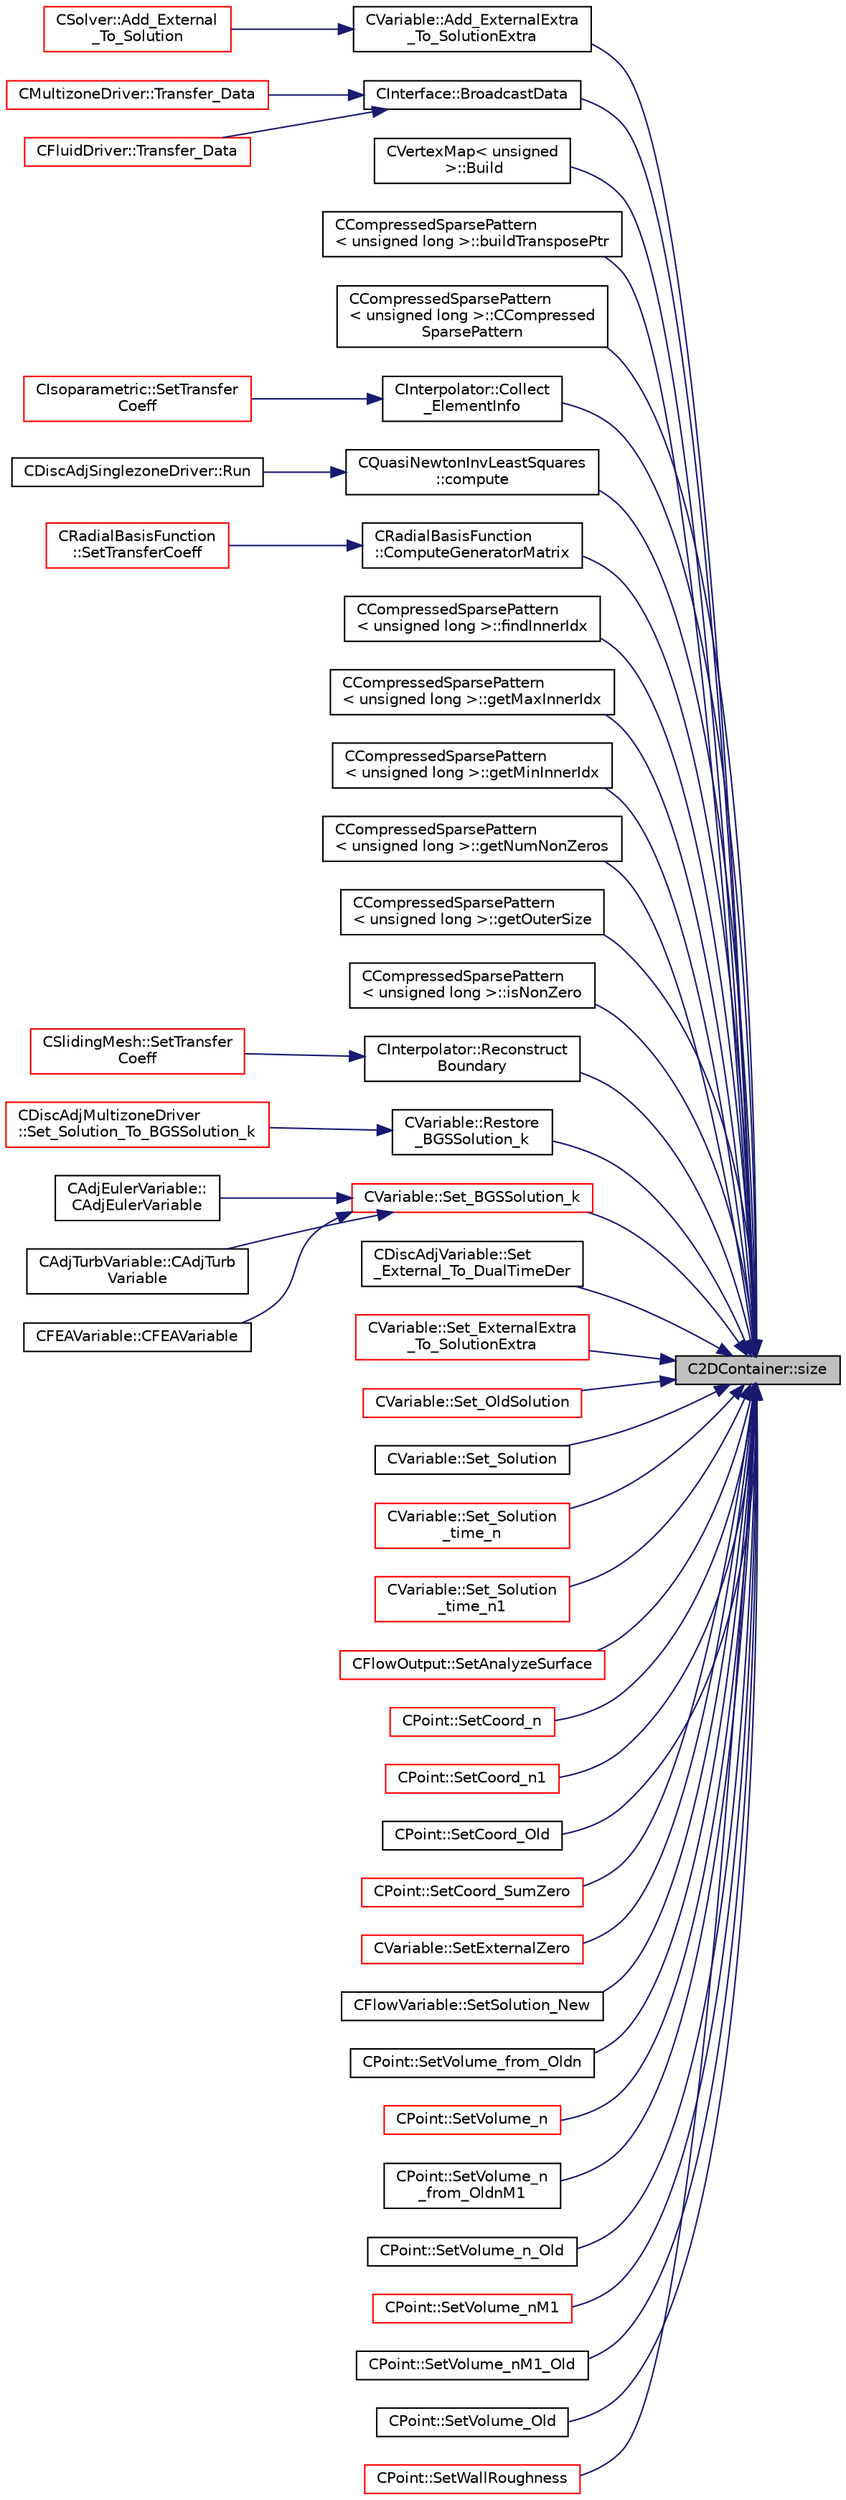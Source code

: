 digraph "C2DContainer::size"
{
 // LATEX_PDF_SIZE
  edge [fontname="Helvetica",fontsize="10",labelfontname="Helvetica",labelfontsize="10"];
  node [fontname="Helvetica",fontsize="10",shape=record];
  rankdir="RL";
  Node1 [label="C2DContainer::size",height=0.2,width=0.4,color="black", fillcolor="grey75", style="filled", fontcolor="black",tooltip=" "];
  Node1 -> Node2 [dir="back",color="midnightblue",fontsize="10",style="solid",fontname="Helvetica"];
  Node2 [label="CVariable::Add_ExternalExtra\l_To_SolutionExtra",height=0.2,width=0.4,color="black", fillcolor="white", style="filled",URL="$classCVariable.html#a763268a9c4a2e25b871117743251463c",tooltip="Add the external contribution to the solution for the extra adjoint solutions."];
  Node2 -> Node3 [dir="back",color="midnightblue",fontsize="10",style="solid",fontname="Helvetica"];
  Node3 [label="CSolver::Add_External\l_To_Solution",height=0.2,width=0.4,color="red", fillcolor="white", style="filled",URL="$classCSolver.html#a0ece4e9ec78dcbcb3b9d980f01f7b17c",tooltip="Add External to Solution vector."];
  Node1 -> Node9 [dir="back",color="midnightblue",fontsize="10",style="solid",fontname="Helvetica"];
  Node9 [label="CInterface::BroadcastData",height=0.2,width=0.4,color="black", fillcolor="white", style="filled",URL="$classCInterface.html#ae96b2c6b2dda67461705d7ef160c289d",tooltip="Interpolate data and broadcast it into all processors, for nonmatching meshes."];
  Node9 -> Node10 [dir="back",color="midnightblue",fontsize="10",style="solid",fontname="Helvetica"];
  Node10 [label="CMultizoneDriver::Transfer_Data",height=0.2,width=0.4,color="red", fillcolor="white", style="filled",URL="$classCMultizoneDriver.html#aa4bdb7a03c7138edb5e7cf17551b9d03",tooltip="Routine to provide all the desired physical transfers between the different zones during one iteratio..."];
  Node9 -> Node18 [dir="back",color="midnightblue",fontsize="10",style="solid",fontname="Helvetica"];
  Node18 [label="CFluidDriver::Transfer_Data",height=0.2,width=0.4,color="red", fillcolor="white", style="filled",URL="$classCFluidDriver.html#aac13682ac93cce7064382c8974417632",tooltip="Transfer data among different zones (multiple zone)."];
  Node1 -> Node21 [dir="back",color="midnightblue",fontsize="10",style="solid",fontname="Helvetica"];
  Node21 [label="CVertexMap\< unsigned\l \>::Build",height=0.2,width=0.4,color="black", fillcolor="white", style="filled",URL="$classCVertexMap.html#adaaf69514da251457a61c66bee0b0fdc",tooltip="Build the point to vertex map."];
  Node1 -> Node22 [dir="back",color="midnightblue",fontsize="10",style="solid",fontname="Helvetica"];
  Node22 [label="CCompressedSparsePattern\l\< unsigned long \>::buildTransposePtr",height=0.2,width=0.4,color="black", fillcolor="white", style="filled",URL="$classCCompressedSparsePattern.html#aeda12f12ffb4d5161ec075c63c0f9042",tooltip="Build a list of pointers to the transpose entries of the pattern, requires symmetry."];
  Node1 -> Node23 [dir="back",color="midnightblue",fontsize="10",style="solid",fontname="Helvetica"];
  Node23 [label="CCompressedSparsePattern\l\< unsigned long \>::CCompressed\lSparsePattern",height=0.2,width=0.4,color="black", fillcolor="white", style="filled",URL="$classCCompressedSparsePattern.html#a7239778e4a603e28ccb2f426a565c20d",tooltip="Construct from rvalue refs."];
  Node1 -> Node24 [dir="back",color="midnightblue",fontsize="10",style="solid",fontname="Helvetica"];
  Node24 [label="CInterpolator::Collect\l_ElementInfo",height=0.2,width=0.4,color="black", fillcolor="white", style="filled",URL="$classCInterpolator.html#a4819e25dda8cd39779103d2355dacf2d",tooltip="Collect all donor elements in an interface pair."];
  Node24 -> Node25 [dir="back",color="midnightblue",fontsize="10",style="solid",fontname="Helvetica"];
  Node25 [label="CIsoparametric::SetTransfer\lCoeff",height=0.2,width=0.4,color="red", fillcolor="white", style="filled",URL="$classCIsoparametric.html#a49aa2bab50cc3150fd09d95710bfbf05",tooltip="Set up transfer matrix defining relation between two meshes."];
  Node1 -> Node27 [dir="back",color="midnightblue",fontsize="10",style="solid",fontname="Helvetica"];
  Node27 [label="CQuasiNewtonInvLeastSquares\l::compute",height=0.2,width=0.4,color="black", fillcolor="white", style="filled",URL="$classCQuasiNewtonInvLeastSquares.html#a9cf36fbf61ace586d66282fca6cb8659",tooltip="Compute and return a new approximation."];
  Node27 -> Node28 [dir="back",color="midnightblue",fontsize="10",style="solid",fontname="Helvetica"];
  Node28 [label="CDiscAdjSinglezoneDriver::Run",height=0.2,width=0.4,color="black", fillcolor="white", style="filled",URL="$classCDiscAdjSinglezoneDriver.html#a8f953f7bd46ee86ade056068e5eb2419",tooltip="Run a single iteration of the discrete adjoint solver with a single zone."];
  Node1 -> Node29 [dir="back",color="midnightblue",fontsize="10",style="solid",fontname="Helvetica"];
  Node29 [label="CRadialBasisFunction\l::ComputeGeneratorMatrix",height=0.2,width=0.4,color="black", fillcolor="white", style="filled",URL="$classCRadialBasisFunction.html#a2af4b57e0f1738a776fdcdcf1be79bf9",tooltip="Compute the RBF \"generator\" matrix with or without polynomial terms."];
  Node29 -> Node30 [dir="back",color="midnightblue",fontsize="10",style="solid",fontname="Helvetica"];
  Node30 [label="CRadialBasisFunction\l::SetTransferCoeff",height=0.2,width=0.4,color="red", fillcolor="white", style="filled",URL="$classCRadialBasisFunction.html#a844247f08e8b5e91bbe6e08dd3830fea",tooltip="Set up transfer matrix defining relation between two meshes."];
  Node1 -> Node32 [dir="back",color="midnightblue",fontsize="10",style="solid",fontname="Helvetica"];
  Node32 [label="CCompressedSparsePattern\l\< unsigned long \>::findInnerIdx",height=0.2,width=0.4,color="black", fillcolor="white", style="filled",URL="$classCCompressedSparsePattern.html#a9c10bdb2c025b6d23fe71497593c638e",tooltip=" "];
  Node1 -> Node33 [dir="back",color="midnightblue",fontsize="10",style="solid",fontname="Helvetica"];
  Node33 [label="CCompressedSparsePattern\l\< unsigned long \>::getMaxInnerIdx",height=0.2,width=0.4,color="black", fillcolor="white", style="filled",URL="$classCCompressedSparsePattern.html#a61ba6459b64fdb9b129ee4e39a71883c",tooltip=" "];
  Node1 -> Node34 [dir="back",color="midnightblue",fontsize="10",style="solid",fontname="Helvetica"];
  Node34 [label="CCompressedSparsePattern\l\< unsigned long \>::getMinInnerIdx",height=0.2,width=0.4,color="black", fillcolor="white", style="filled",URL="$classCCompressedSparsePattern.html#ac128304339cee52b5d50535c416e0907",tooltip=" "];
  Node1 -> Node35 [dir="back",color="midnightblue",fontsize="10",style="solid",fontname="Helvetica"];
  Node35 [label="CCompressedSparsePattern\l\< unsigned long \>::getNumNonZeros",height=0.2,width=0.4,color="black", fillcolor="white", style="filled",URL="$classCCompressedSparsePattern.html#abbca9e2c2e9f3d3f568772f9edf0c0aa",tooltip=" "];
  Node1 -> Node36 [dir="back",color="midnightblue",fontsize="10",style="solid",fontname="Helvetica"];
  Node36 [label="CCompressedSparsePattern\l\< unsigned long \>::getOuterSize",height=0.2,width=0.4,color="black", fillcolor="white", style="filled",URL="$classCCompressedSparsePattern.html#a4de286153b0c181571a5c6177ee65bdf",tooltip=" "];
  Node1 -> Node37 [dir="back",color="midnightblue",fontsize="10",style="solid",fontname="Helvetica"];
  Node37 [label="CCompressedSparsePattern\l\< unsigned long \>::isNonZero",height=0.2,width=0.4,color="black", fillcolor="white", style="filled",URL="$classCCompressedSparsePattern.html#aad301edf20330aa7f4380d33e0a86e45",tooltip=" "];
  Node1 -> Node38 [dir="back",color="midnightblue",fontsize="10",style="solid",fontname="Helvetica"];
  Node38 [label="CInterpolator::Reconstruct\lBoundary",height=0.2,width=0.4,color="black", fillcolor="white", style="filled",URL="$classCInterpolator.html#a0e540fa087c1e38014304821955de9e3",tooltip="Reconstruct the boundary connectivity from parallel partitioning and broadcasts it to all threads."];
  Node38 -> Node39 [dir="back",color="midnightblue",fontsize="10",style="solid",fontname="Helvetica"];
  Node39 [label="CSlidingMesh::SetTransfer\lCoeff",height=0.2,width=0.4,color="red", fillcolor="white", style="filled",URL="$classCSlidingMesh.html#aec570f613665a8457a9f092e62ac62de",tooltip="Set up transfer matrix defining relation between two meshes."];
  Node1 -> Node41 [dir="back",color="midnightblue",fontsize="10",style="solid",fontname="Helvetica"];
  Node41 [label="CVariable::Restore\l_BGSSolution_k",height=0.2,width=0.4,color="black", fillcolor="white", style="filled",URL="$classCVariable.html#a042bec6e97bf376a7c7b0dccf25418f4",tooltip="Restore the previous BGS subiteration to solution."];
  Node41 -> Node42 [dir="back",color="midnightblue",fontsize="10",style="solid",fontname="Helvetica"];
  Node42 [label="CDiscAdjMultizoneDriver\l::Set_Solution_To_BGSSolution_k",height=0.2,width=0.4,color="red", fillcolor="white", style="filled",URL="$classCDiscAdjMultizoneDriver.html#a34a0cbc7038b9cf16d5aeab16c4c06f0",tooltip="Puts BGSSolution_k back into Solution."];
  Node1 -> Node43 [dir="back",color="midnightblue",fontsize="10",style="solid",fontname="Helvetica"];
  Node43 [label="CVariable::Set_BGSSolution_k",height=0.2,width=0.4,color="red", fillcolor="white", style="filled",URL="$classCVariable.html#aa47456564bac33106a460be201d4c843",tooltip="Set the value of the solution in the previous BGS subiteration."];
  Node43 -> Node44 [dir="back",color="midnightblue",fontsize="10",style="solid",fontname="Helvetica"];
  Node44 [label="CAdjEulerVariable::\lCAdjEulerVariable",height=0.2,width=0.4,color="black", fillcolor="white", style="filled",URL="$classCAdjEulerVariable.html#afb9c76a9feea451fef96ccc73a39f88e",tooltip="Constructor of the class."];
  Node43 -> Node45 [dir="back",color="midnightblue",fontsize="10",style="solid",fontname="Helvetica"];
  Node45 [label="CAdjTurbVariable::CAdjTurb\lVariable",height=0.2,width=0.4,color="black", fillcolor="white", style="filled",URL="$classCAdjTurbVariable.html#a8cf6df17d5bface41386f14c77e56b7a",tooltip="Constructor of the class."];
  Node43 -> Node46 [dir="back",color="midnightblue",fontsize="10",style="solid",fontname="Helvetica"];
  Node46 [label="CFEAVariable::CFEAVariable",height=0.2,width=0.4,color="black", fillcolor="white", style="filled",URL="$classCFEAVariable.html#af903380be6b3b699751e694d896af2c1",tooltip="Constructor of the class."];
  Node1 -> Node51 [dir="back",color="midnightblue",fontsize="10",style="solid",fontname="Helvetica"];
  Node51 [label="CDiscAdjVariable::Set\l_External_To_DualTimeDer",height=0.2,width=0.4,color="black", fillcolor="white", style="filled",URL="$classCDiscAdjVariable.html#a94654d0f281145d2c7b7f4bd92539559",tooltip="Set Dual-time derivative contributions to the external."];
  Node1 -> Node52 [dir="back",color="midnightblue",fontsize="10",style="solid",fontname="Helvetica"];
  Node52 [label="CVariable::Set_ExternalExtra\l_To_SolutionExtra",height=0.2,width=0.4,color="red", fillcolor="white", style="filled",URL="$classCVariable.html#addd0ef0cc73ab69f41efe3218c384dbf",tooltip="Store the adjoint solution of the extra adjoint into the external container."];
  Node1 -> Node55 [dir="back",color="midnightblue",fontsize="10",style="solid",fontname="Helvetica"];
  Node55 [label="CVariable::Set_OldSolution",height=0.2,width=0.4,color="red", fillcolor="white", style="filled",URL="$classCVariable.html#af7ab5687fab17a8840ebcbf1f1927634",tooltip="Set old variables to the value of the current variables."];
  Node1 -> Node65 [dir="back",color="midnightblue",fontsize="10",style="solid",fontname="Helvetica"];
  Node65 [label="CVariable::Set_Solution",height=0.2,width=0.4,color="black", fillcolor="white", style="filled",URL="$classCVariable.html#abb81e2db3fb884dc4898e7652107a6f3",tooltip="Set variables to the value of the old variables."];
  Node1 -> Node66 [dir="back",color="midnightblue",fontsize="10",style="solid",fontname="Helvetica"];
  Node66 [label="CVariable::Set_Solution\l_time_n",height=0.2,width=0.4,color="red", fillcolor="white", style="filled",URL="$classCVariable.html#abf55f051089ec13d9c0422ed3389a9dc",tooltip="Set the variable solution at time n."];
  Node1 -> Node130 [dir="back",color="midnightblue",fontsize="10",style="solid",fontname="Helvetica"];
  Node130 [label="CVariable::Set_Solution\l_time_n1",height=0.2,width=0.4,color="red", fillcolor="white", style="filled",URL="$classCVariable.html#a527a337871bb37c3bb2df40c2b946884",tooltip="Set the variable solution at time n-1."];
  Node1 -> Node131 [dir="back",color="midnightblue",fontsize="10",style="solid",fontname="Helvetica"];
  Node131 [label="CFlowOutput::SetAnalyzeSurface",height=0.2,width=0.4,color="red", fillcolor="white", style="filled",URL="$classCFlowOutput.html#ad5ff0360271937e65692893a69b4923a",tooltip="Set flow surface output field values."];
  Node1 -> Node135 [dir="back",color="midnightblue",fontsize="10",style="solid",fontname="Helvetica"];
  Node135 [label="CPoint::SetCoord_n",height=0.2,width=0.4,color="red", fillcolor="white", style="filled",URL="$classCPoint.html#ae01b3a0ffa94ce8b8ed6d1267b2fd7cf",tooltip="Set the coordinates of the control volume at time n to the ones in Coord."];
  Node1 -> Node162 [dir="back",color="midnightblue",fontsize="10",style="solid",fontname="Helvetica"];
  Node162 [label="CPoint::SetCoord_n1",height=0.2,width=0.4,color="red", fillcolor="white", style="filled",URL="$classCPoint.html#a302a4933af6a0ea9c1bbda0aca8c5539",tooltip="Set the coordinates of the control volume at time n-1 to the ones in Coord_n."];
  Node1 -> Node163 [dir="back",color="midnightblue",fontsize="10",style="solid",fontname="Helvetica"];
  Node163 [label="CPoint::SetCoord_Old",height=0.2,width=0.4,color="black", fillcolor="white", style="filled",URL="$classCPoint.html#a0cd2264e22e64c7b7506b409ce0114f1",tooltip="Set the value of the vector Coord_Old to Coord."];
  Node1 -> Node164 [dir="back",color="midnightblue",fontsize="10",style="solid",fontname="Helvetica"];
  Node164 [label="CPoint::SetCoord_SumZero",height=0.2,width=0.4,color="red", fillcolor="white", style="filled",URL="$classCPoint.html#aeb146ff19122439e9e8ea48c07e11aaf",tooltip="Initialize the vector Coord_Sum."];
  Node1 -> Node166 [dir="back",color="midnightblue",fontsize="10",style="solid",fontname="Helvetica"];
  Node166 [label="CVariable::SetExternalZero",height=0.2,width=0.4,color="red", fillcolor="white", style="filled",URL="$classCVariable.html#aa02ebea850e32a05e09215b3d109ac80",tooltip="Set external contributions to zero."];
  Node1 -> Node170 [dir="back",color="midnightblue",fontsize="10",style="solid",fontname="Helvetica"];
  Node170 [label="CFlowVariable::SetSolution_New",height=0.2,width=0.4,color="black", fillcolor="white", style="filled",URL="$classCFlowVariable.html#a54c42a11b8f9e7bc21ab76aec88dd653",tooltip="Set the new solution container for Classical RK4."];
  Node1 -> Node171 [dir="back",color="midnightblue",fontsize="10",style="solid",fontname="Helvetica"];
  Node171 [label="CPoint::SetVolume_from_Oldn",height=0.2,width=0.4,color="black", fillcolor="white", style="filled",URL="$classCPoint.html#a936b6281e61adb206e007ee046277d74",tooltip="Set the volume of the control volume at current time using time n."];
  Node1 -> Node172 [dir="back",color="midnightblue",fontsize="10",style="solid",fontname="Helvetica"];
  Node172 [label="CPoint::SetVolume_n",height=0.2,width=0.4,color="red", fillcolor="white", style="filled",URL="$classCPoint.html#a28c3094d7d716bde7f38ec6d25d5cf53",tooltip="Set the volume of the control volume at time n."];
  Node1 -> Node173 [dir="back",color="midnightblue",fontsize="10",style="solid",fontname="Helvetica"];
  Node173 [label="CPoint::SetVolume_n\l_from_OldnM1",height=0.2,width=0.4,color="black", fillcolor="white", style="filled",URL="$classCPoint.html#a891d512f5d08be5af4e38def5b4ea3a7",tooltip="Set the volume of the control volume at time n using n-1."];
  Node1 -> Node174 [dir="back",color="midnightblue",fontsize="10",style="solid",fontname="Helvetica"];
  Node174 [label="CPoint::SetVolume_n_Old",height=0.2,width=0.4,color="black", fillcolor="white", style="filled",URL="$classCPoint.html#a7d6986fb57e317c0df353151c757a8e9",tooltip="Set the Volume_n to Volume_n_Old."];
  Node1 -> Node175 [dir="back",color="midnightblue",fontsize="10",style="solid",fontname="Helvetica"];
  Node175 [label="CPoint::SetVolume_nM1",height=0.2,width=0.4,color="red", fillcolor="white", style="filled",URL="$classCPoint.html#a8e529c66b31e076a245736dbb873a5f4",tooltip="Set the volume of the control volume at time n-1."];
  Node1 -> Node176 [dir="back",color="midnightblue",fontsize="10",style="solid",fontname="Helvetica"];
  Node176 [label="CPoint::SetVolume_nM1_Old",height=0.2,width=0.4,color="black", fillcolor="white", style="filled",URL="$classCPoint.html#a758fb94576ebf68b413100fa35244446",tooltip="Set the Volume_nM1 to Volume_nM1_Old."];
  Node1 -> Node177 [dir="back",color="midnightblue",fontsize="10",style="solid",fontname="Helvetica"];
  Node177 [label="CPoint::SetVolume_Old",height=0.2,width=0.4,color="black", fillcolor="white", style="filled",URL="$classCPoint.html#a51c1d0e7824c5a4b97fbe9435e5a8dbb",tooltip="Set the Volume to Volume_Old."];
  Node1 -> Node178 [dir="back",color="midnightblue",fontsize="10",style="solid",fontname="Helvetica"];
  Node178 [label="CPoint::SetWallRoughness",height=0.2,width=0.4,color="red", fillcolor="white", style="filled",URL="$classCPoint.html#a36442ada0dbc716be6e3c9222f9721df",tooltip="Set wall roughnesses according to stored closest wall information."];
}
